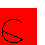 prologues := 3;     % sortie EPS
color red;
red = (1,0,0);
beginfig(1)
fill (-3,-3) -- (-3,13) -- (13,13) -- (13,-3) -- cycle withcolor(red);
pickup pencircle scaled .25
draw (8,8) .. (2,8) ... (2,2) .. (8,2) -- (1,5);
%draw (8,8) -- (2,8) -- (2,2) -- (8,2) -- (8,5) -- (5,5);
endfig;
end
